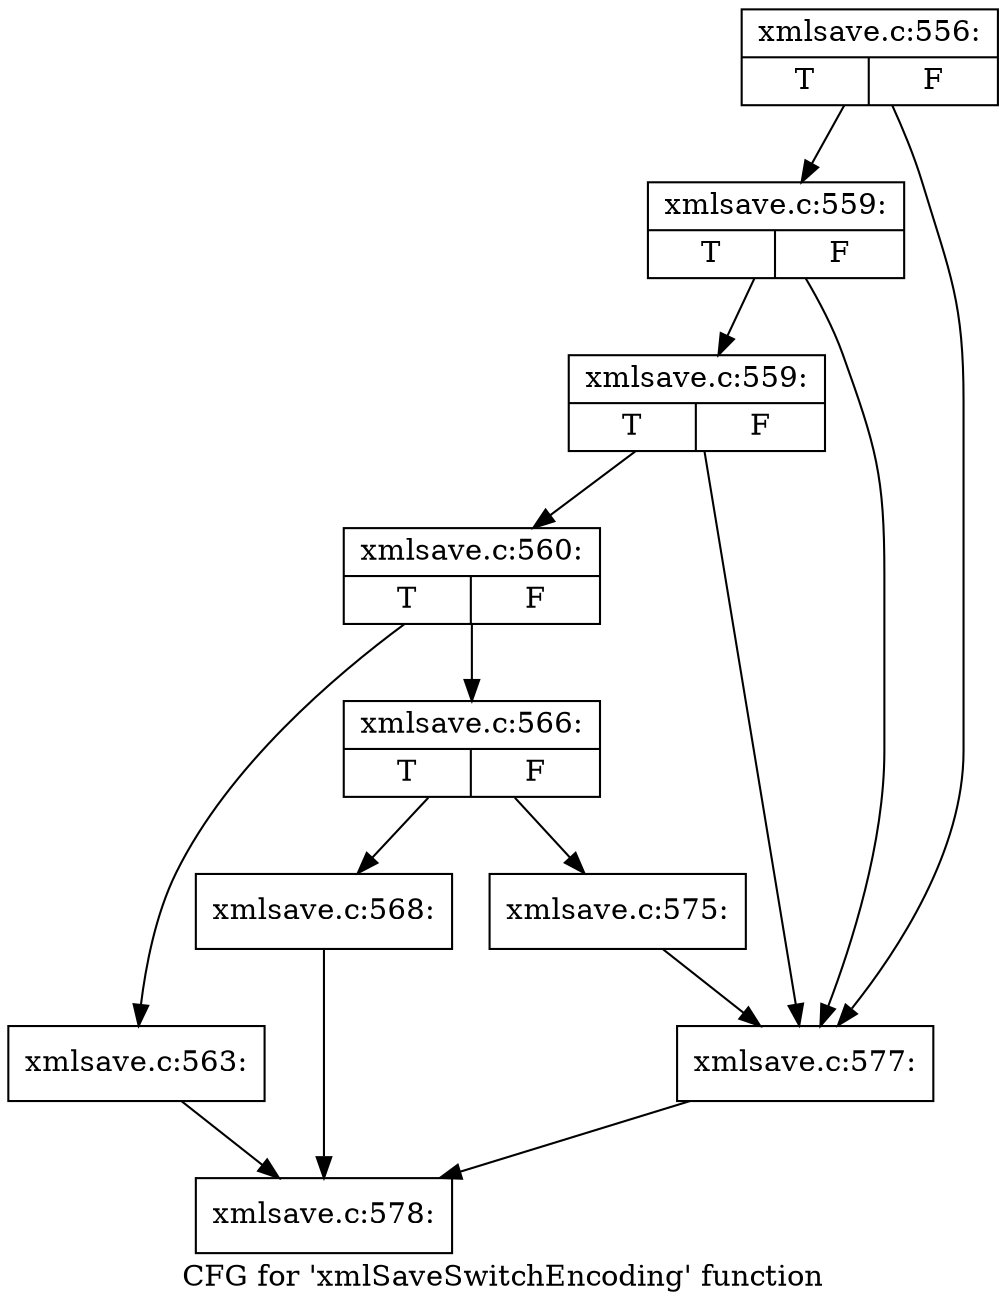 digraph "CFG for 'xmlSaveSwitchEncoding' function" {
	label="CFG for 'xmlSaveSwitchEncoding' function";

	Node0x57c8100 [shape=record,label="{xmlsave.c:556:|{<s0>T|<s1>F}}"];
	Node0x57c8100 -> Node0x577b090;
	Node0x57c8100 -> Node0x577afc0;
	Node0x577b090 [shape=record,label="{xmlsave.c:559:|{<s0>T|<s1>F}}"];
	Node0x577b090 -> Node0x577b010;
	Node0x577b090 -> Node0x577afc0;
	Node0x577b010 [shape=record,label="{xmlsave.c:559:|{<s0>T|<s1>F}}"];
	Node0x577b010 -> Node0x577af70;
	Node0x577b010 -> Node0x577afc0;
	Node0x577af70 [shape=record,label="{xmlsave.c:560:|{<s0>T|<s1>F}}"];
	Node0x577af70 -> Node0x577bdd0;
	Node0x577af70 -> Node0x577be20;
	Node0x577bdd0 [shape=record,label="{xmlsave.c:563:}"];
	Node0x577bdd0 -> Node0x5779940;
	Node0x577be20 [shape=record,label="{xmlsave.c:566:|{<s0>T|<s1>F}}"];
	Node0x577be20 -> Node0x577cf40;
	Node0x577be20 -> Node0x577d270;
	Node0x577cf40 [shape=record,label="{xmlsave.c:568:}"];
	Node0x577cf40 -> Node0x5779940;
	Node0x577d270 [shape=record,label="{xmlsave.c:575:}"];
	Node0x577d270 -> Node0x577afc0;
	Node0x577afc0 [shape=record,label="{xmlsave.c:577:}"];
	Node0x577afc0 -> Node0x5779940;
	Node0x5779940 [shape=record,label="{xmlsave.c:578:}"];
}
